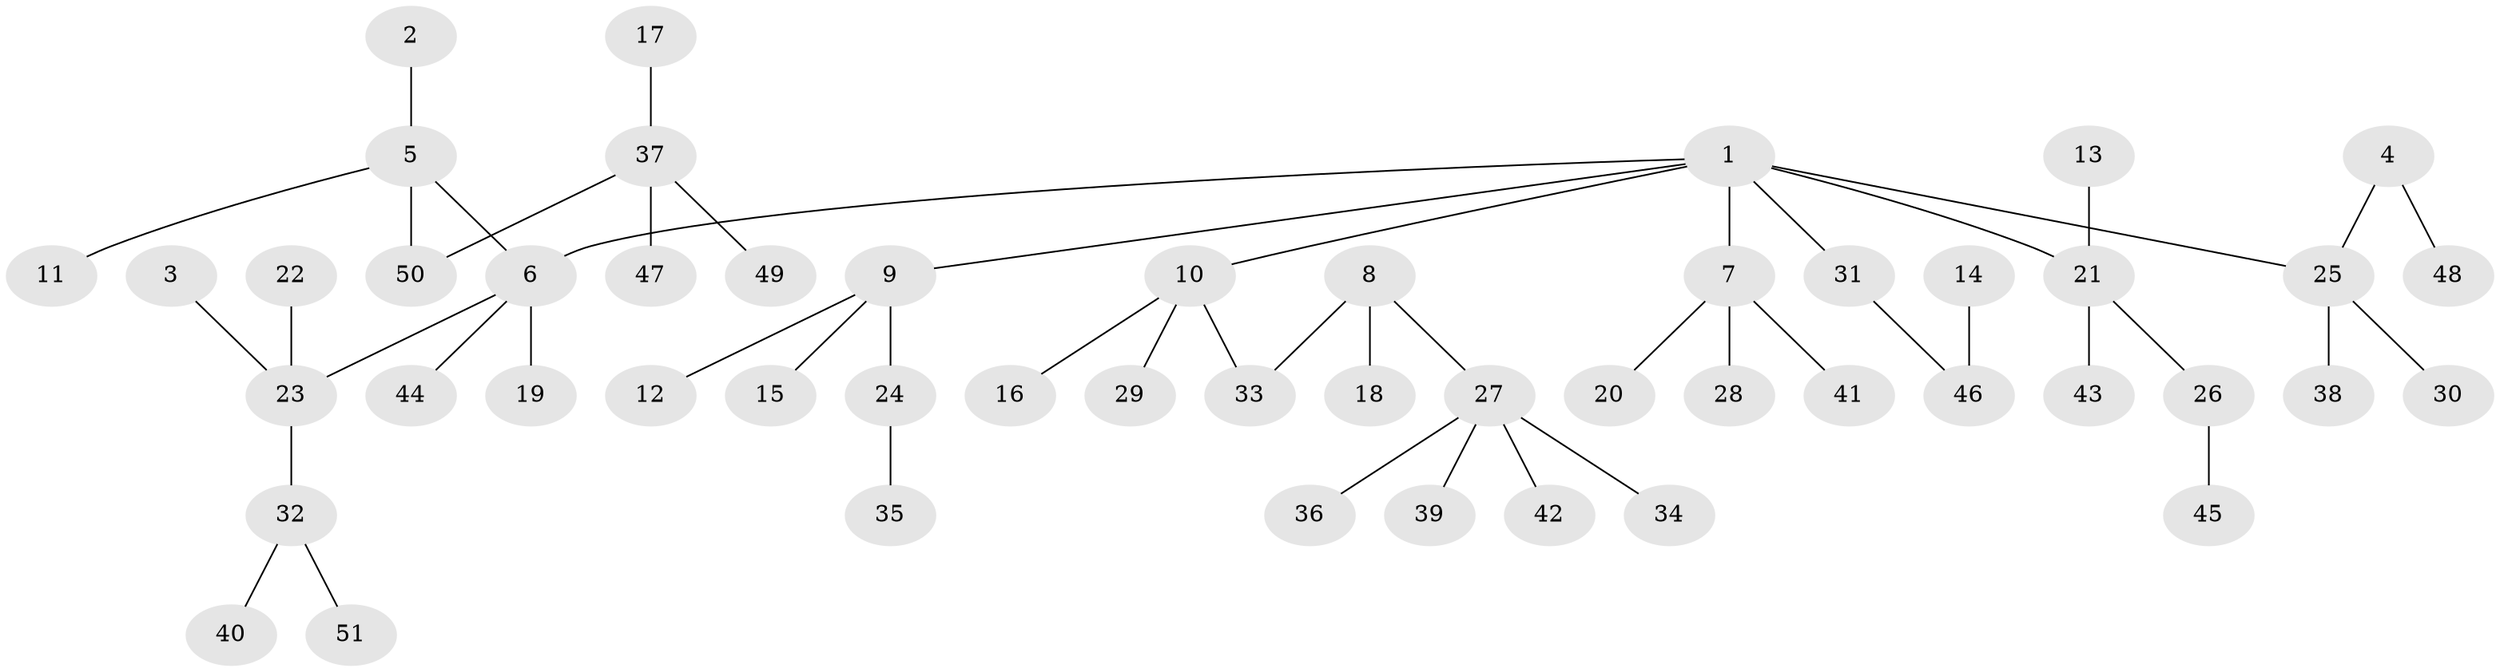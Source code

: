 // original degree distribution, {3: 0.11764705882352941, 7: 0.00980392156862745, 4: 0.0784313725490196, 5: 0.049019607843137254, 2: 0.2549019607843137, 1: 0.49019607843137253}
// Generated by graph-tools (version 1.1) at 2025/50/03/09/25 03:50:21]
// undirected, 51 vertices, 50 edges
graph export_dot {
graph [start="1"]
  node [color=gray90,style=filled];
  1;
  2;
  3;
  4;
  5;
  6;
  7;
  8;
  9;
  10;
  11;
  12;
  13;
  14;
  15;
  16;
  17;
  18;
  19;
  20;
  21;
  22;
  23;
  24;
  25;
  26;
  27;
  28;
  29;
  30;
  31;
  32;
  33;
  34;
  35;
  36;
  37;
  38;
  39;
  40;
  41;
  42;
  43;
  44;
  45;
  46;
  47;
  48;
  49;
  50;
  51;
  1 -- 6 [weight=1.0];
  1 -- 7 [weight=1.0];
  1 -- 9 [weight=1.0];
  1 -- 10 [weight=1.0];
  1 -- 21 [weight=1.0];
  1 -- 25 [weight=1.0];
  1 -- 31 [weight=1.0];
  2 -- 5 [weight=1.0];
  3 -- 23 [weight=1.0];
  4 -- 25 [weight=1.0];
  4 -- 48 [weight=1.0];
  5 -- 6 [weight=1.0];
  5 -- 11 [weight=1.0];
  5 -- 50 [weight=1.0];
  6 -- 19 [weight=1.0];
  6 -- 23 [weight=1.0];
  6 -- 44 [weight=1.0];
  7 -- 20 [weight=1.0];
  7 -- 28 [weight=1.0];
  7 -- 41 [weight=1.0];
  8 -- 18 [weight=1.0];
  8 -- 27 [weight=1.0];
  8 -- 33 [weight=1.0];
  9 -- 12 [weight=1.0];
  9 -- 15 [weight=1.0];
  9 -- 24 [weight=1.0];
  10 -- 16 [weight=1.0];
  10 -- 29 [weight=1.0];
  10 -- 33 [weight=1.0];
  13 -- 21 [weight=1.0];
  14 -- 46 [weight=1.0];
  17 -- 37 [weight=1.0];
  21 -- 26 [weight=1.0];
  21 -- 43 [weight=1.0];
  22 -- 23 [weight=1.0];
  23 -- 32 [weight=1.0];
  24 -- 35 [weight=1.0];
  25 -- 30 [weight=1.0];
  25 -- 38 [weight=1.0];
  26 -- 45 [weight=1.0];
  27 -- 34 [weight=1.0];
  27 -- 36 [weight=1.0];
  27 -- 39 [weight=1.0];
  27 -- 42 [weight=1.0];
  31 -- 46 [weight=1.0];
  32 -- 40 [weight=1.0];
  32 -- 51 [weight=1.0];
  37 -- 47 [weight=1.0];
  37 -- 49 [weight=1.0];
  37 -- 50 [weight=1.0];
}
